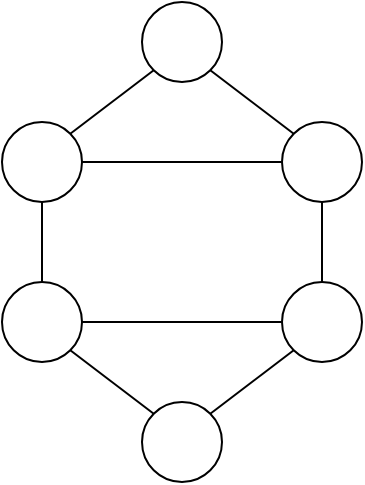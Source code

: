 <mxfile version="20.6.2" type="device"><diagram id="Vb7AhnCSgqXOPzaRUupK" name="Page-1"><mxGraphModel dx="511" dy="1004" grid="1" gridSize="10" guides="1" tooltips="1" connect="1" arrows="1" fold="1" page="1" pageScale="1" pageWidth="1800" pageHeight="600" math="0" shadow="0"><root><mxCell id="0"/><mxCell id="1" parent="0"/><mxCell id="vbJXCo4XEUqX_P0JAfEj-34" style="edgeStyle=none;rounded=0;orthogonalLoop=1;jettySize=auto;html=1;exitX=1;exitY=0;exitDx=0;exitDy=0;entryX=0;entryY=1;entryDx=0;entryDy=0;endArrow=none;endFill=0;" edge="1" parent="1" source="vbJXCo4XEUqX_P0JAfEj-28" target="vbJXCo4XEUqX_P0JAfEj-33"><mxGeometry relative="1" as="geometry"/></mxCell><mxCell id="vbJXCo4XEUqX_P0JAfEj-36" style="edgeStyle=none;rounded=0;orthogonalLoop=1;jettySize=auto;html=1;exitX=0.5;exitY=1;exitDx=0;exitDy=0;entryX=0.5;entryY=0;entryDx=0;entryDy=0;endArrow=none;endFill=0;" edge="1" parent="1" source="vbJXCo4XEUqX_P0JAfEj-28" target="vbJXCo4XEUqX_P0JAfEj-29"><mxGeometry relative="1" as="geometry"/></mxCell><mxCell id="vbJXCo4XEUqX_P0JAfEj-40" style="edgeStyle=none;rounded=0;orthogonalLoop=1;jettySize=auto;html=1;exitX=1;exitY=0.5;exitDx=0;exitDy=0;entryX=0;entryY=0.5;entryDx=0;entryDy=0;endArrow=none;endFill=0;" edge="1" parent="1" source="vbJXCo4XEUqX_P0JAfEj-28" target="vbJXCo4XEUqX_P0JAfEj-30"><mxGeometry relative="1" as="geometry"/></mxCell><mxCell id="vbJXCo4XEUqX_P0JAfEj-28" value="" style="ellipse;whiteSpace=wrap;html=1;aspect=fixed;" vertex="1" parent="1"><mxGeometry x="300" y="40" width="40" height="40" as="geometry"/></mxCell><mxCell id="vbJXCo4XEUqX_P0JAfEj-38" style="edgeStyle=none;rounded=0;orthogonalLoop=1;jettySize=auto;html=1;exitX=1;exitY=1;exitDx=0;exitDy=0;entryX=0;entryY=0;entryDx=0;entryDy=0;endArrow=none;endFill=0;" edge="1" parent="1" source="vbJXCo4XEUqX_P0JAfEj-29" target="vbJXCo4XEUqX_P0JAfEj-31"><mxGeometry relative="1" as="geometry"/></mxCell><mxCell id="vbJXCo4XEUqX_P0JAfEj-43" style="edgeStyle=none;rounded=0;orthogonalLoop=1;jettySize=auto;html=1;exitX=1;exitY=0.5;exitDx=0;exitDy=0;entryX=0;entryY=0.5;entryDx=0;entryDy=0;endArrow=none;endFill=0;" edge="1" parent="1" source="vbJXCo4XEUqX_P0JAfEj-29" target="vbJXCo4XEUqX_P0JAfEj-32"><mxGeometry relative="1" as="geometry"/></mxCell><mxCell id="vbJXCo4XEUqX_P0JAfEj-29" value="" style="ellipse;whiteSpace=wrap;html=1;aspect=fixed;" vertex="1" parent="1"><mxGeometry x="300" y="120" width="40" height="40" as="geometry"/></mxCell><mxCell id="vbJXCo4XEUqX_P0JAfEj-37" style="edgeStyle=none;rounded=0;orthogonalLoop=1;jettySize=auto;html=1;exitX=0.5;exitY=1;exitDx=0;exitDy=0;entryX=0.5;entryY=0;entryDx=0;entryDy=0;endArrow=none;endFill=0;" edge="1" parent="1" source="vbJXCo4XEUqX_P0JAfEj-30" target="vbJXCo4XEUqX_P0JAfEj-32"><mxGeometry relative="1" as="geometry"/></mxCell><mxCell id="vbJXCo4XEUqX_P0JAfEj-30" value="" style="ellipse;whiteSpace=wrap;html=1;aspect=fixed;" vertex="1" parent="1"><mxGeometry x="440" y="40" width="40" height="40" as="geometry"/></mxCell><mxCell id="vbJXCo4XEUqX_P0JAfEj-39" style="edgeStyle=none;rounded=0;orthogonalLoop=1;jettySize=auto;html=1;exitX=1;exitY=0;exitDx=0;exitDy=0;entryX=0;entryY=1;entryDx=0;entryDy=0;endArrow=none;endFill=0;" edge="1" parent="1" source="vbJXCo4XEUqX_P0JAfEj-31" target="vbJXCo4XEUqX_P0JAfEj-32"><mxGeometry relative="1" as="geometry"/></mxCell><mxCell id="vbJXCo4XEUqX_P0JAfEj-31" value="" style="ellipse;whiteSpace=wrap;html=1;aspect=fixed;" vertex="1" parent="1"><mxGeometry x="370" y="180" width="40" height="40" as="geometry"/></mxCell><mxCell id="vbJXCo4XEUqX_P0JAfEj-32" value="" style="ellipse;whiteSpace=wrap;html=1;aspect=fixed;" vertex="1" parent="1"><mxGeometry x="440" y="120" width="40" height="40" as="geometry"/></mxCell><mxCell id="vbJXCo4XEUqX_P0JAfEj-35" style="edgeStyle=none;rounded=0;orthogonalLoop=1;jettySize=auto;html=1;exitX=1;exitY=1;exitDx=0;exitDy=0;entryX=0;entryY=0;entryDx=0;entryDy=0;endArrow=none;endFill=0;" edge="1" parent="1" source="vbJXCo4XEUqX_P0JAfEj-33" target="vbJXCo4XEUqX_P0JAfEj-30"><mxGeometry relative="1" as="geometry"/></mxCell><mxCell id="vbJXCo4XEUqX_P0JAfEj-33" value="" style="ellipse;whiteSpace=wrap;html=1;aspect=fixed;" vertex="1" parent="1"><mxGeometry x="370" y="-20" width="40" height="40" as="geometry"/></mxCell></root></mxGraphModel></diagram></mxfile>